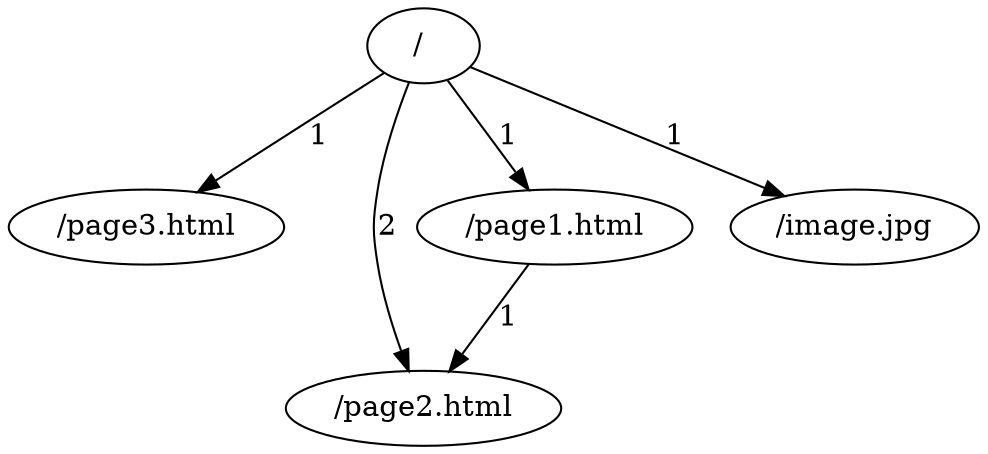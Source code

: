 digraph {
node0 [label="/page3.html"];
node1 [label="/ "];
node2 [label="/page2.html"];
node3 [label="/page1.html"];
node4 [label="/image.jpg"];
node1 -> node0 [label="1"];
node3 -> node2 [label="1"];
node1 -> node2 [label="2"];
node1 -> node4 [label="1"];
node1 -> node3 [label="1"];
}